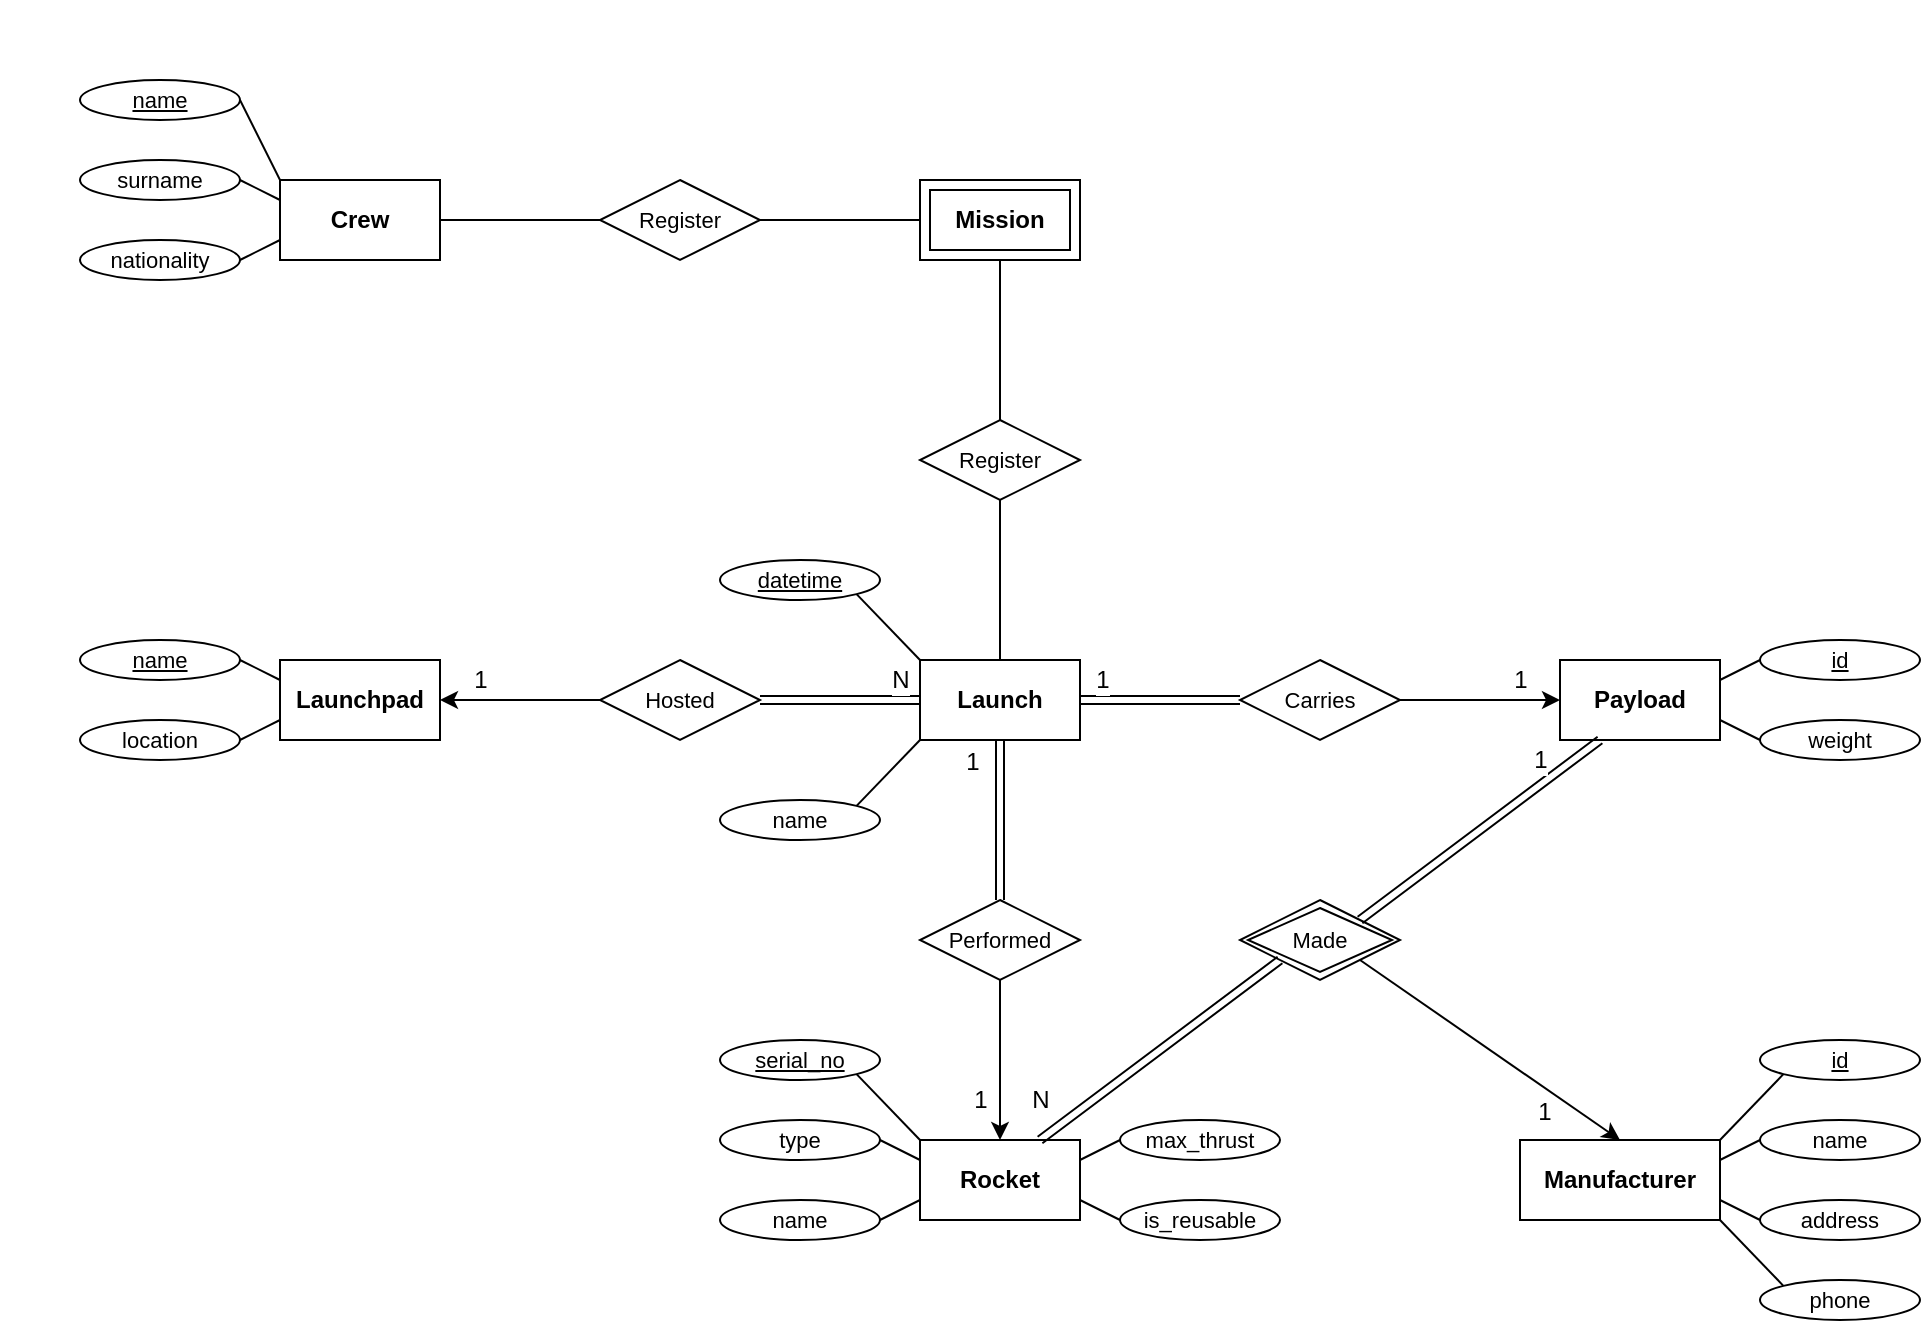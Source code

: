 <mxfile version="21.1.2" type="device">
  <diagram id="R2lEEEUBdFMjLlhIrx00" name="Page-1">
    <mxGraphModel dx="1195" dy="812" grid="1" gridSize="10" guides="1" tooltips="1" connect="1" arrows="1" fold="1" page="1" pageScale="1" pageWidth="1000" pageHeight="700" math="0" shadow="0" extFonts="Permanent Marker^https://fonts.googleapis.com/css?family=Permanent+Marker">
      <root>
        <mxCell id="0" />
        <mxCell id="1" parent="0" />
        <mxCell id="bLK67qYPY1fCgwlhXt4D-2" value="Hosted" style="shape=rhombus;perimeter=rhombusPerimeter;whiteSpace=wrap;html=1;align=center;fontSize=11;" parent="1" vertex="1">
          <mxGeometry x="300" y="330" width="80" height="40" as="geometry" />
        </mxCell>
        <mxCell id="bLK67qYPY1fCgwlhXt4D-18" value="" style="group" parent="1" vertex="1" connectable="0" />
        <mxCell id="bLK67qYPY1fCgwlhXt4D-67" value="Register" style="shape=rhombus;perimeter=rhombusPerimeter;whiteSpace=wrap;html=1;align=center;fontSize=11;" parent="1" vertex="1">
          <mxGeometry x="460" y="210" width="80" height="40" as="geometry" />
        </mxCell>
        <mxCell id="bLK67qYPY1fCgwlhXt4D-68" value="" style="endArrow=none;html=1;rounded=0;fontSize=11;exitX=0.5;exitY=1;exitDx=0;exitDy=0;entryX=0.5;entryY=0;entryDx=0;entryDy=0;" parent="1" source="bLK67qYPY1fCgwlhXt4D-67" target="yTcXm12r717XAI1YzuX1-4" edge="1">
          <mxGeometry relative="1" as="geometry">
            <mxPoint x="620" y="559" as="sourcePoint" />
            <mxPoint x="390" y="320" as="targetPoint" />
          </mxGeometry>
        </mxCell>
        <mxCell id="bLK67qYPY1fCgwlhXt4D-69" value="" style="endArrow=none;html=1;rounded=0;fontSize=11;entryX=0.5;entryY=0;entryDx=0;entryDy=0;exitX=0.5;exitY=1;exitDx=0;exitDy=0;" parent="1" source="yTcXm12r717XAI1YzuX1-2" target="bLK67qYPY1fCgwlhXt4D-67" edge="1">
          <mxGeometry relative="1" as="geometry">
            <mxPoint x="390" y="359" as="sourcePoint" />
            <mxPoint x="470" y="359" as="targetPoint" />
          </mxGeometry>
        </mxCell>
        <mxCell id="bLK67qYPY1fCgwlhXt4D-70" value="Carries" style="shape=rhombus;perimeter=rhombusPerimeter;whiteSpace=wrap;html=1;align=center;fontSize=11;" parent="1" vertex="1">
          <mxGeometry x="620" y="330" width="80" height="40" as="geometry" />
        </mxCell>
        <mxCell id="bLK67qYPY1fCgwlhXt4D-21" value="Crew" style="whiteSpace=wrap;html=1;align=center;fontSize=12;fontStyle=1" parent="1" vertex="1">
          <mxGeometry x="140" y="90" width="80" height="40" as="geometry" />
        </mxCell>
        <mxCell id="bLK67qYPY1fCgwlhXt4D-22" value="nationality" style="ellipse;whiteSpace=wrap;html=1;align=center;fontStyle=0;fontSize=11;" parent="1" vertex="1">
          <mxGeometry x="40" y="120" width="80" height="20" as="geometry" />
        </mxCell>
        <mxCell id="bLK67qYPY1fCgwlhXt4D-23" value="name" style="ellipse;whiteSpace=wrap;html=1;align=center;fontStyle=4;fontSize=11;" parent="1" vertex="1">
          <mxGeometry x="40" y="40" width="80" height="20" as="geometry" />
        </mxCell>
        <mxCell id="bLK67qYPY1fCgwlhXt4D-24" value="surname" style="ellipse;whiteSpace=wrap;html=1;align=center;fontStyle=0;fontSize=11;" parent="1" vertex="1">
          <mxGeometry x="40" y="80" width="80" height="20" as="geometry" />
        </mxCell>
        <mxCell id="bLK67qYPY1fCgwlhXt4D-25" value="" style="endArrow=none;html=1;rounded=0;fontSize=11;exitX=0;exitY=0.75;exitDx=0;exitDy=0;entryX=1;entryY=0.5;entryDx=0;entryDy=0;" parent="1" source="bLK67qYPY1fCgwlhXt4D-21" target="bLK67qYPY1fCgwlhXt4D-22" edge="1">
          <mxGeometry relative="1" as="geometry">
            <mxPoint x="290" y="269" as="sourcePoint" />
            <mxPoint x="140" y="140" as="targetPoint" />
          </mxGeometry>
        </mxCell>
        <mxCell id="bLK67qYPY1fCgwlhXt4D-26" value="" style="endArrow=none;html=1;rounded=0;fontSize=11;entryX=1;entryY=0.5;entryDx=0;entryDy=0;exitX=0;exitY=0.25;exitDx=0;exitDy=0;" parent="1" source="bLK67qYPY1fCgwlhXt4D-21" target="bLK67qYPY1fCgwlhXt4D-24" edge="1">
          <mxGeometry relative="1" as="geometry">
            <mxPoint x="150" y="69" as="sourcePoint" />
            <mxPoint x="330" y="-1" as="targetPoint" />
          </mxGeometry>
        </mxCell>
        <mxCell id="bLK67qYPY1fCgwlhXt4D-27" value="" style="endArrow=none;html=1;rounded=0;fontSize=11;entryX=1;entryY=0.5;entryDx=0;entryDy=0;exitX=0;exitY=0;exitDx=0;exitDy=0;" parent="1" source="bLK67qYPY1fCgwlhXt4D-21" target="bLK67qYPY1fCgwlhXt4D-23" edge="1">
          <mxGeometry relative="1" as="geometry">
            <mxPoint x="290" y="119" as="sourcePoint" />
            <mxPoint x="330" y="59" as="targetPoint" />
          </mxGeometry>
        </mxCell>
        <mxCell id="bLK67qYPY1fCgwlhXt4D-11" value="datetime" style="ellipse;whiteSpace=wrap;html=1;align=center;fontStyle=4;fontSize=11;" parent="1" vertex="1">
          <mxGeometry x="360" y="280" width="80" height="20" as="geometry" />
        </mxCell>
        <mxCell id="bLK67qYPY1fCgwlhXt4D-12" value="name" style="ellipse;whiteSpace=wrap;html=1;align=center;fontStyle=0;fontSize=11;" parent="1" vertex="1">
          <mxGeometry x="360" y="400" width="80" height="20" as="geometry" />
        </mxCell>
        <mxCell id="bLK67qYPY1fCgwlhXt4D-14" value="" style="endArrow=none;html=1;rounded=0;fontSize=11;entryX=1;entryY=1;entryDx=0;entryDy=0;exitX=0;exitY=0;exitDx=0;exitDy=0;" parent="1" source="yTcXm12r717XAI1YzuX1-4" target="bLK67qYPY1fCgwlhXt4D-11" edge="1">
          <mxGeometry relative="1" as="geometry">
            <mxPoint x="480" y="300" as="sourcePoint" />
            <mxPoint x="630" y="489" as="targetPoint" />
          </mxGeometry>
        </mxCell>
        <mxCell id="bLK67qYPY1fCgwlhXt4D-16" value="" style="endArrow=none;html=1;rounded=0;fontSize=11;exitX=0;exitY=1;exitDx=0;exitDy=0;entryX=1;entryY=0;entryDx=0;entryDy=0;" parent="1" source="yTcXm12r717XAI1YzuX1-4" target="bLK67qYPY1fCgwlhXt4D-12" edge="1">
          <mxGeometry relative="1" as="geometry">
            <mxPoint x="520" y="300" as="sourcePoint" />
            <mxPoint x="400" y="390" as="targetPoint" />
          </mxGeometry>
        </mxCell>
        <mxCell id="bLK67qYPY1fCgwlhXt4D-35" value="Payload" style="whiteSpace=wrap;html=1;align=center;fontSize=12;fontStyle=1" parent="1" vertex="1">
          <mxGeometry x="780" y="330" width="80" height="40" as="geometry" />
        </mxCell>
        <mxCell id="bLK67qYPY1fCgwlhXt4D-36" value="id" style="ellipse;whiteSpace=wrap;html=1;align=center;fontStyle=4;fontSize=11;" parent="1" vertex="1">
          <mxGeometry x="880" y="320" width="80" height="20" as="geometry" />
        </mxCell>
        <mxCell id="bLK67qYPY1fCgwlhXt4D-37" value="weight" style="ellipse;whiteSpace=wrap;html=1;align=center;fontStyle=0;fontSize=11;" parent="1" vertex="1">
          <mxGeometry x="880" y="360" width="80" height="20" as="geometry" />
        </mxCell>
        <mxCell id="bLK67qYPY1fCgwlhXt4D-38" value="" style="endArrow=none;html=1;rounded=0;fontSize=11;entryX=0;entryY=0.5;entryDx=0;entryDy=0;exitX=1;exitY=0.25;exitDx=0;exitDy=0;" parent="1" source="bLK67qYPY1fCgwlhXt4D-35" target="bLK67qYPY1fCgwlhXt4D-36" edge="1">
          <mxGeometry relative="1" as="geometry">
            <mxPoint x="620" y="409" as="sourcePoint" />
            <mxPoint x="780" y="409" as="targetPoint" />
          </mxGeometry>
        </mxCell>
        <mxCell id="bLK67qYPY1fCgwlhXt4D-39" value="" style="endArrow=none;html=1;rounded=0;fontSize=11;entryX=0;entryY=0.5;entryDx=0;entryDy=0;exitX=1;exitY=0.75;exitDx=0;exitDy=0;" parent="1" source="bLK67qYPY1fCgwlhXt4D-35" target="bLK67qYPY1fCgwlhXt4D-37" edge="1">
          <mxGeometry relative="1" as="geometry">
            <mxPoint x="910" y="269" as="sourcePoint" />
            <mxPoint x="950" y="239" as="targetPoint" />
          </mxGeometry>
        </mxCell>
        <mxCell id="bLK67qYPY1fCgwlhXt4D-41" value="Rocket" style="whiteSpace=wrap;html=1;align=center;fontSize=12;fontStyle=1" parent="1" vertex="1">
          <mxGeometry x="460" y="570" width="80" height="40" as="geometry" />
        </mxCell>
        <mxCell id="bLK67qYPY1fCgwlhXt4D-42" value="type" style="ellipse;whiteSpace=wrap;html=1;align=center;fontStyle=0;fontSize=11;" parent="1" vertex="1">
          <mxGeometry x="360" y="560" width="80" height="20" as="geometry" />
        </mxCell>
        <mxCell id="bLK67qYPY1fCgwlhXt4D-43" value="max_thrust" style="ellipse;whiteSpace=wrap;html=1;align=center;fontStyle=0;fontSize=11;" parent="1" vertex="1">
          <mxGeometry x="560" y="560" width="80" height="20" as="geometry" />
        </mxCell>
        <mxCell id="bLK67qYPY1fCgwlhXt4D-44" value="name" style="ellipse;whiteSpace=wrap;html=1;align=center;fontStyle=0;fontSize=11;" parent="1" vertex="1">
          <mxGeometry x="360" y="600" width="80" height="20" as="geometry" />
        </mxCell>
        <mxCell id="bLK67qYPY1fCgwlhXt4D-45" value="" style="endArrow=none;html=1;rounded=0;fontSize=11;entryX=1;entryY=0.5;entryDx=0;entryDy=0;exitX=0;exitY=0.25;exitDx=0;exitDy=0;" parent="1" source="bLK67qYPY1fCgwlhXt4D-41" target="bLK67qYPY1fCgwlhXt4D-42" edge="1">
          <mxGeometry relative="1" as="geometry">
            <mxPoint x="580" y="969" as="sourcePoint" />
            <mxPoint x="620" y="949" as="targetPoint" />
          </mxGeometry>
        </mxCell>
        <mxCell id="bLK67qYPY1fCgwlhXt4D-46" value="" style="endArrow=none;html=1;rounded=0;fontSize=11;entryX=1;entryY=0.5;entryDx=0;entryDy=0;exitX=0;exitY=0.75;exitDx=0;exitDy=0;" parent="1" target="bLK67qYPY1fCgwlhXt4D-44" edge="1" source="bLK67qYPY1fCgwlhXt4D-41">
          <mxGeometry relative="1" as="geometry">
            <mxPoint x="490" y="609" as="sourcePoint" />
            <mxPoint x="620" y="699" as="targetPoint" />
          </mxGeometry>
        </mxCell>
        <mxCell id="bLK67qYPY1fCgwlhXt4D-47" value="" style="endArrow=none;html=1;rounded=0;fontSize=11;entryX=0;entryY=0.5;entryDx=0;entryDy=0;exitX=1;exitY=0.25;exitDx=0;exitDy=0;" parent="1" source="bLK67qYPY1fCgwlhXt4D-41" target="bLK67qYPY1fCgwlhXt4D-43" edge="1">
          <mxGeometry relative="1" as="geometry">
            <mxPoint x="580" y="819" as="sourcePoint" />
            <mxPoint x="620" y="759" as="targetPoint" />
          </mxGeometry>
        </mxCell>
        <mxCell id="bLK67qYPY1fCgwlhXt4D-48" value="is_reusable" style="ellipse;whiteSpace=wrap;html=1;align=center;fontStyle=0;fontSize=11;" parent="1" vertex="1">
          <mxGeometry x="560" y="600" width="80" height="20" as="geometry" />
        </mxCell>
        <mxCell id="bLK67qYPY1fCgwlhXt4D-49" value="" style="endArrow=none;html=1;rounded=0;fontSize=11;entryX=0;entryY=0.5;entryDx=0;entryDy=0;exitX=1;exitY=0.75;exitDx=0;exitDy=0;" parent="1" source="bLK67qYPY1fCgwlhXt4D-41" target="bLK67qYPY1fCgwlhXt4D-48" edge="1">
          <mxGeometry relative="1" as="geometry">
            <mxPoint x="550" y="799" as="sourcePoint" />
            <mxPoint x="620" y="759" as="targetPoint" />
          </mxGeometry>
        </mxCell>
        <mxCell id="bLK67qYPY1fCgwlhXt4D-50" value="Manufacturer" style="whiteSpace=wrap;html=1;align=center;fontSize=12;fontStyle=1" parent="1" vertex="1">
          <mxGeometry x="760" y="570" width="100" height="40" as="geometry" />
        </mxCell>
        <mxCell id="bLK67qYPY1fCgwlhXt4D-51" value="id" style="ellipse;whiteSpace=wrap;html=1;align=center;fontStyle=4;fontSize=11;" parent="1" vertex="1">
          <mxGeometry x="880" y="520" width="80" height="20" as="geometry" />
        </mxCell>
        <mxCell id="bLK67qYPY1fCgwlhXt4D-52" value="phone" style="ellipse;whiteSpace=wrap;html=1;align=center;fontStyle=0;fontSize=11;" parent="1" vertex="1">
          <mxGeometry x="880" y="640" width="80" height="20" as="geometry" />
        </mxCell>
        <mxCell id="bLK67qYPY1fCgwlhXt4D-53" value="name" style="ellipse;whiteSpace=wrap;html=1;align=center;fontStyle=0;fontSize=11;" parent="1" vertex="1">
          <mxGeometry x="880" y="560" width="80" height="20" as="geometry" />
        </mxCell>
        <mxCell id="bLK67qYPY1fCgwlhXt4D-54" value="" style="endArrow=none;html=1;rounded=0;fontSize=11;entryX=0;entryY=1;entryDx=0;entryDy=0;exitX=1;exitY=0;exitDx=0;exitDy=0;" parent="1" source="bLK67qYPY1fCgwlhXt4D-50" target="bLK67qYPY1fCgwlhXt4D-51" edge="1">
          <mxGeometry relative="1" as="geometry">
            <mxPoint x="590" y="1069" as="sourcePoint" />
            <mxPoint x="630" y="1049" as="targetPoint" />
          </mxGeometry>
        </mxCell>
        <mxCell id="bLK67qYPY1fCgwlhXt4D-55" value="" style="endArrow=none;html=1;rounded=0;fontSize=11;entryX=0;entryY=0.5;entryDx=0;entryDy=0;exitX=1;exitY=0.25;exitDx=0;exitDy=0;" parent="1" source="bLK67qYPY1fCgwlhXt4D-50" target="bLK67qYPY1fCgwlhXt4D-53" edge="1">
          <mxGeometry relative="1" as="geometry">
            <mxPoint x="590" y="909" as="sourcePoint" />
            <mxPoint x="630" y="799" as="targetPoint" />
          </mxGeometry>
        </mxCell>
        <mxCell id="bLK67qYPY1fCgwlhXt4D-56" value="" style="endArrow=none;html=1;rounded=0;fontSize=11;entryX=0;entryY=0;entryDx=0;entryDy=0;exitX=1;exitY=1;exitDx=0;exitDy=0;" parent="1" source="bLK67qYPY1fCgwlhXt4D-50" target="bLK67qYPY1fCgwlhXt4D-52" edge="1">
          <mxGeometry relative="1" as="geometry">
            <mxPoint x="590" y="919" as="sourcePoint" />
            <mxPoint x="630" y="859" as="targetPoint" />
          </mxGeometry>
        </mxCell>
        <mxCell id="bLK67qYPY1fCgwlhXt4D-57" value="address" style="ellipse;whiteSpace=wrap;html=1;align=center;fontStyle=0;fontSize=11;" parent="1" vertex="1">
          <mxGeometry x="880" y="600" width="80" height="20" as="geometry" />
        </mxCell>
        <mxCell id="bLK67qYPY1fCgwlhXt4D-58" value="" style="endArrow=none;html=1;rounded=0;fontSize=11;entryX=0;entryY=0.5;entryDx=0;entryDy=0;exitX=1;exitY=0.75;exitDx=0;exitDy=0;" parent="1" source="bLK67qYPY1fCgwlhXt4D-50" target="bLK67qYPY1fCgwlhXt4D-57" edge="1">
          <mxGeometry relative="1" as="geometry">
            <mxPoint x="560" y="899" as="sourcePoint" />
            <mxPoint x="630" y="859" as="targetPoint" />
          </mxGeometry>
        </mxCell>
        <mxCell id="bLK67qYPY1fCgwlhXt4D-79" value="Performed" style="shape=rhombus;perimeter=rhombusPerimeter;whiteSpace=wrap;html=1;align=center;fontSize=11;" parent="1" vertex="1">
          <mxGeometry x="460" y="450" width="80" height="40" as="geometry" />
        </mxCell>
        <mxCell id="bLK67qYPY1fCgwlhXt4D-4" value="name" style="ellipse;whiteSpace=wrap;html=1;align=center;fontStyle=4;fontSize=11;" parent="1" vertex="1">
          <mxGeometry x="40" y="320" width="80" height="20" as="geometry" />
        </mxCell>
        <mxCell id="bLK67qYPY1fCgwlhXt4D-1" value="Launchpad" style="whiteSpace=wrap;html=1;align=center;fontSize=12;fontStyle=1" parent="1" vertex="1">
          <mxGeometry x="140" y="330" width="80" height="40" as="geometry" />
        </mxCell>
        <mxCell id="bLK67qYPY1fCgwlhXt4D-5" value="location" style="ellipse;whiteSpace=wrap;html=1;align=center;fontStyle=0;fontSize=11;" parent="1" vertex="1">
          <mxGeometry x="40" y="360" width="80" height="20" as="geometry" />
        </mxCell>
        <mxCell id="bLK67qYPY1fCgwlhXt4D-6" value="" style="endArrow=none;html=1;rounded=0;fontSize=11;entryX=1;entryY=0.5;entryDx=0;entryDy=0;exitX=0;exitY=0.25;exitDx=0;exitDy=0;" parent="1" source="bLK67qYPY1fCgwlhXt4D-1" target="bLK67qYPY1fCgwlhXt4D-4" edge="1">
          <mxGeometry relative="1" as="geometry">
            <mxPoint x="170" y="369" as="sourcePoint" />
            <mxPoint x="540" y="849" as="targetPoint" />
          </mxGeometry>
        </mxCell>
        <mxCell id="bLK67qYPY1fCgwlhXt4D-7" value="" style="endArrow=none;html=1;rounded=0;fontSize=11;entryX=1;entryY=0.5;entryDx=0;entryDy=0;exitX=0;exitY=0.75;exitDx=0;exitDy=0;" parent="1" source="bLK67qYPY1fCgwlhXt4D-1" target="bLK67qYPY1fCgwlhXt4D-5" edge="1">
          <mxGeometry relative="1" as="geometry">
            <mxPoint x="670" y="709" as="sourcePoint" />
            <mxPoint x="710" y="679" as="targetPoint" />
          </mxGeometry>
        </mxCell>
        <mxCell id="0fySJKZ7ysAFsFfrDqM2-2" value="Made" style="shape=rhombus;double=1;perimeter=rhombusPerimeter;whiteSpace=wrap;html=1;align=center;fontSize=11;" parent="1" vertex="1">
          <mxGeometry x="620" y="450" width="80" height="40" as="geometry" />
        </mxCell>
        <mxCell id="0fySJKZ7ysAFsFfrDqM2-8" value="serial_no" style="ellipse;whiteSpace=wrap;html=1;align=center;fontStyle=4;fontSize=11;" parent="1" vertex="1">
          <mxGeometry x="360" y="520" width="80" height="20" as="geometry" />
        </mxCell>
        <mxCell id="0fySJKZ7ysAFsFfrDqM2-9" value="" style="endArrow=none;html=1;rounded=0;fontSize=11;entryX=1;entryY=1;entryDx=0;entryDy=0;exitX=0;exitY=0;exitDx=0;exitDy=0;" parent="1" source="bLK67qYPY1fCgwlhXt4D-41" target="0fySJKZ7ysAFsFfrDqM2-8" edge="1">
          <mxGeometry relative="1" as="geometry">
            <mxPoint x="470" y="620" as="sourcePoint" />
            <mxPoint x="430" y="640" as="targetPoint" />
          </mxGeometry>
        </mxCell>
        <mxCell id="yTcXm12r717XAI1YzuX1-2" value="Mission" style="shape=ext;margin=3;double=1;whiteSpace=wrap;html=1;align=center;fontSize=12;fontStyle=1" parent="1" vertex="1">
          <mxGeometry x="460" y="90" width="80" height="40" as="geometry" />
        </mxCell>
        <mxCell id="yTcXm12r717XAI1YzuX1-4" value="Launch" style="whiteSpace=wrap;html=1;align=center;fontSize=12;fontStyle=1" parent="1" vertex="1">
          <mxGeometry x="460" y="330" width="80" height="40" as="geometry" />
        </mxCell>
        <mxCell id="yTcXm12r717XAI1YzuX1-5" value="Register" style="shape=rhombus;perimeter=rhombusPerimeter;whiteSpace=wrap;html=1;align=center;fontSize=11;" parent="1" vertex="1">
          <mxGeometry x="300" y="90" width="80" height="40" as="geometry" />
        </mxCell>
        <mxCell id="yTcXm12r717XAI1YzuX1-6" value="" style="endArrow=none;html=1;rounded=0;fontSize=11;entryX=0;entryY=0.5;entryDx=0;entryDy=0;exitX=1;exitY=0.5;exitDx=0;exitDy=0;" parent="1" source="bLK67qYPY1fCgwlhXt4D-21" target="yTcXm12r717XAI1YzuX1-5" edge="1">
          <mxGeometry relative="1" as="geometry">
            <mxPoint x="510" y="140" as="sourcePoint" />
            <mxPoint x="510" y="180" as="targetPoint" />
          </mxGeometry>
        </mxCell>
        <mxCell id="yTcXm12r717XAI1YzuX1-7" value="" style="endArrow=none;html=1;rounded=0;fontSize=11;entryX=1;entryY=0.5;entryDx=0;entryDy=0;exitX=0;exitY=0.5;exitDx=0;exitDy=0;" parent="1" source="yTcXm12r717XAI1YzuX1-2" target="yTcXm12r717XAI1YzuX1-5" edge="1">
          <mxGeometry relative="1" as="geometry">
            <mxPoint x="230" y="120" as="sourcePoint" />
            <mxPoint x="310" y="120" as="targetPoint" />
          </mxGeometry>
        </mxCell>
        <mxCell id="NJZxslIq2GOs9MZ_2xDQ-1" value="1" style="rounded=0;orthogonalLoop=1;jettySize=auto;html=1;exitX=0;exitY=0.5;exitDx=0;exitDy=0;entryX=1;entryY=0.5;entryDx=0;entryDy=0;fontSize=12;" parent="1" source="bLK67qYPY1fCgwlhXt4D-2" target="bLK67qYPY1fCgwlhXt4D-1" edge="1">
          <mxGeometry x="0.5" y="-10" relative="1" as="geometry">
            <mxPoint x="580" y="300" as="sourcePoint" />
            <mxPoint x="500" y="300" as="targetPoint" />
            <mxPoint as="offset" />
          </mxGeometry>
        </mxCell>
        <mxCell id="NJZxslIq2GOs9MZ_2xDQ-3" value="1" style="rounded=0;orthogonalLoop=1;jettySize=auto;html=1;exitX=1;exitY=0.5;exitDx=0;exitDy=0;entryX=0;entryY=0.5;entryDx=0;entryDy=0;fontSize=12;" parent="1" source="bLK67qYPY1fCgwlhXt4D-70" target="bLK67qYPY1fCgwlhXt4D-35" edge="1">
          <mxGeometry x="0.5" y="10" relative="1" as="geometry">
            <mxPoint x="320" y="370" as="sourcePoint" />
            <mxPoint x="240" y="370" as="targetPoint" />
            <mxPoint as="offset" />
          </mxGeometry>
        </mxCell>
        <mxCell id="NJZxslIq2GOs9MZ_2xDQ-4" value="1" style="rounded=0;orthogonalLoop=1;jettySize=auto;html=1;exitX=0.5;exitY=1;exitDx=0;exitDy=0;entryX=0.5;entryY=0;entryDx=0;entryDy=0;fontSize=12;" parent="1" source="bLK67qYPY1fCgwlhXt4D-79" target="bLK67qYPY1fCgwlhXt4D-41" edge="1">
          <mxGeometry x="0.5" y="-10" relative="1" as="geometry">
            <mxPoint x="330" y="380" as="sourcePoint" />
            <mxPoint x="250" y="380" as="targetPoint" />
            <mxPoint as="offset" />
          </mxGeometry>
        </mxCell>
        <mxCell id="NJZxslIq2GOs9MZ_2xDQ-5" value="1" style="rounded=0;orthogonalLoop=1;jettySize=auto;html=1;exitX=1;exitY=1;exitDx=0;exitDy=0;entryX=0.5;entryY=0;entryDx=0;entryDy=0;fontSize=12;" parent="1" source="0fySJKZ7ysAFsFfrDqM2-2" target="bLK67qYPY1fCgwlhXt4D-50" edge="1">
          <mxGeometry x="0.5" y="-10" relative="1" as="geometry">
            <mxPoint x="340" y="390" as="sourcePoint" />
            <mxPoint x="260" y="390" as="targetPoint" />
            <mxPoint as="offset" />
          </mxGeometry>
        </mxCell>
        <mxCell id="MomumSvb6nAdSk_d3Thd-1" value="" style="shape=link;html=1;rounded=0;entryX=0.25;entryY=1;entryDx=0;entryDy=0;exitX=1;exitY=0;exitDx=0;exitDy=0;" edge="1" parent="1" source="0fySJKZ7ysAFsFfrDqM2-2" target="bLK67qYPY1fCgwlhXt4D-35">
          <mxGeometry relative="1" as="geometry">
            <mxPoint x="440" y="340" as="sourcePoint" />
            <mxPoint x="600" y="340" as="targetPoint" />
          </mxGeometry>
        </mxCell>
        <mxCell id="MomumSvb6nAdSk_d3Thd-3" value="1" style="edgeLabel;html=1;align=center;verticalAlign=middle;resizable=0;points=[];fontSize=12;" vertex="1" connectable="0" parent="MomumSvb6nAdSk_d3Thd-1">
          <mxGeometry x="0.431" y="2" relative="1" as="geometry">
            <mxPoint x="5" y="-14" as="offset" />
          </mxGeometry>
        </mxCell>
        <mxCell id="MomumSvb6nAdSk_d3Thd-6" value="" style="shape=link;html=1;rounded=0;exitX=0;exitY=1;exitDx=0;exitDy=0;entryX=0.75;entryY=0;entryDx=0;entryDy=0;" edge="1" parent="1" source="0fySJKZ7ysAFsFfrDqM2-2" target="bLK67qYPY1fCgwlhXt4D-41">
          <mxGeometry relative="1" as="geometry">
            <mxPoint x="830" y="455" as="sourcePoint" />
            <mxPoint x="600" y="550" as="targetPoint" />
          </mxGeometry>
        </mxCell>
        <mxCell id="MomumSvb6nAdSk_d3Thd-7" value="N" style="edgeLabel;html=1;align=center;verticalAlign=middle;resizable=0;points=[];fontSize=12;" vertex="1" connectable="0" parent="MomumSvb6nAdSk_d3Thd-6">
          <mxGeometry x="0.431" y="2" relative="1" as="geometry">
            <mxPoint x="-35" y="4" as="offset" />
          </mxGeometry>
        </mxCell>
        <mxCell id="MomumSvb6nAdSk_d3Thd-8" value="" style="shape=link;html=1;rounded=0;exitX=0;exitY=0.5;exitDx=0;exitDy=0;entryX=1;entryY=0.5;entryDx=0;entryDy=0;" edge="1" parent="1" source="bLK67qYPY1fCgwlhXt4D-70" target="yTcXm12r717XAI1YzuX1-4">
          <mxGeometry relative="1" as="geometry">
            <mxPoint x="650" y="490" as="sourcePoint" />
            <mxPoint x="530" y="580" as="targetPoint" />
          </mxGeometry>
        </mxCell>
        <mxCell id="MomumSvb6nAdSk_d3Thd-9" value="1" style="edgeLabel;html=1;align=center;verticalAlign=middle;resizable=0;points=[];fontSize=12;" vertex="1" connectable="0" parent="MomumSvb6nAdSk_d3Thd-8">
          <mxGeometry x="0.431" y="2" relative="1" as="geometry">
            <mxPoint x="-12" y="-12" as="offset" />
          </mxGeometry>
        </mxCell>
        <mxCell id="MomumSvb6nAdSk_d3Thd-10" value="" style="shape=link;html=1;rounded=0;exitX=0.5;exitY=0;exitDx=0;exitDy=0;entryX=0.5;entryY=1;entryDx=0;entryDy=0;" edge="1" parent="1" source="bLK67qYPY1fCgwlhXt4D-79" target="yTcXm12r717XAI1YzuX1-4">
          <mxGeometry relative="1" as="geometry">
            <mxPoint x="630" y="360" as="sourcePoint" />
            <mxPoint x="550" y="360" as="targetPoint" />
          </mxGeometry>
        </mxCell>
        <mxCell id="MomumSvb6nAdSk_d3Thd-11" value="1" style="edgeLabel;html=1;align=center;verticalAlign=middle;resizable=0;points=[];fontSize=12;" vertex="1" connectable="0" parent="MomumSvb6nAdSk_d3Thd-10">
          <mxGeometry x="0.431" y="2" relative="1" as="geometry">
            <mxPoint x="-12" y="-12" as="offset" />
          </mxGeometry>
        </mxCell>
        <mxCell id="MomumSvb6nAdSk_d3Thd-12" value="" style="shape=link;html=1;rounded=0;exitX=1;exitY=0.5;exitDx=0;exitDy=0;entryX=0;entryY=0.5;entryDx=0;entryDy=0;" edge="1" parent="1" source="bLK67qYPY1fCgwlhXt4D-2" target="yTcXm12r717XAI1YzuX1-4">
          <mxGeometry relative="1" as="geometry">
            <mxPoint x="650" y="490" as="sourcePoint" />
            <mxPoint x="530" y="580" as="targetPoint" />
          </mxGeometry>
        </mxCell>
        <mxCell id="MomumSvb6nAdSk_d3Thd-13" value="N" style="edgeLabel;html=1;align=center;verticalAlign=middle;resizable=0;points=[];fontSize=12;" vertex="1" connectable="0" parent="MomumSvb6nAdSk_d3Thd-12">
          <mxGeometry x="0.431" y="2" relative="1" as="geometry">
            <mxPoint x="13" y="-8" as="offset" />
          </mxGeometry>
        </mxCell>
      </root>
    </mxGraphModel>
  </diagram>
</mxfile>

